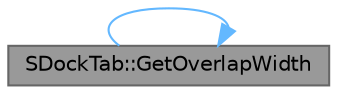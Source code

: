 digraph "SDockTab::GetOverlapWidth"
{
 // INTERACTIVE_SVG=YES
 // LATEX_PDF_SIZE
  bgcolor="transparent";
  edge [fontname=Helvetica,fontsize=10,labelfontname=Helvetica,labelfontsize=10];
  node [fontname=Helvetica,fontsize=10,shape=box,height=0.2,width=0.4];
  rankdir="LR";
  Node1 [id="Node000001",label="SDockTab::GetOverlapWidth",height=0.2,width=0.4,color="gray40", fillcolor="grey60", style="filled", fontcolor="black",tooltip="The width that this tab will overlap with side-by-side tabs."];
  Node1 -> Node1 [id="edge1_Node000001_Node000001",color="steelblue1",style="solid",tooltip=" "];
}
